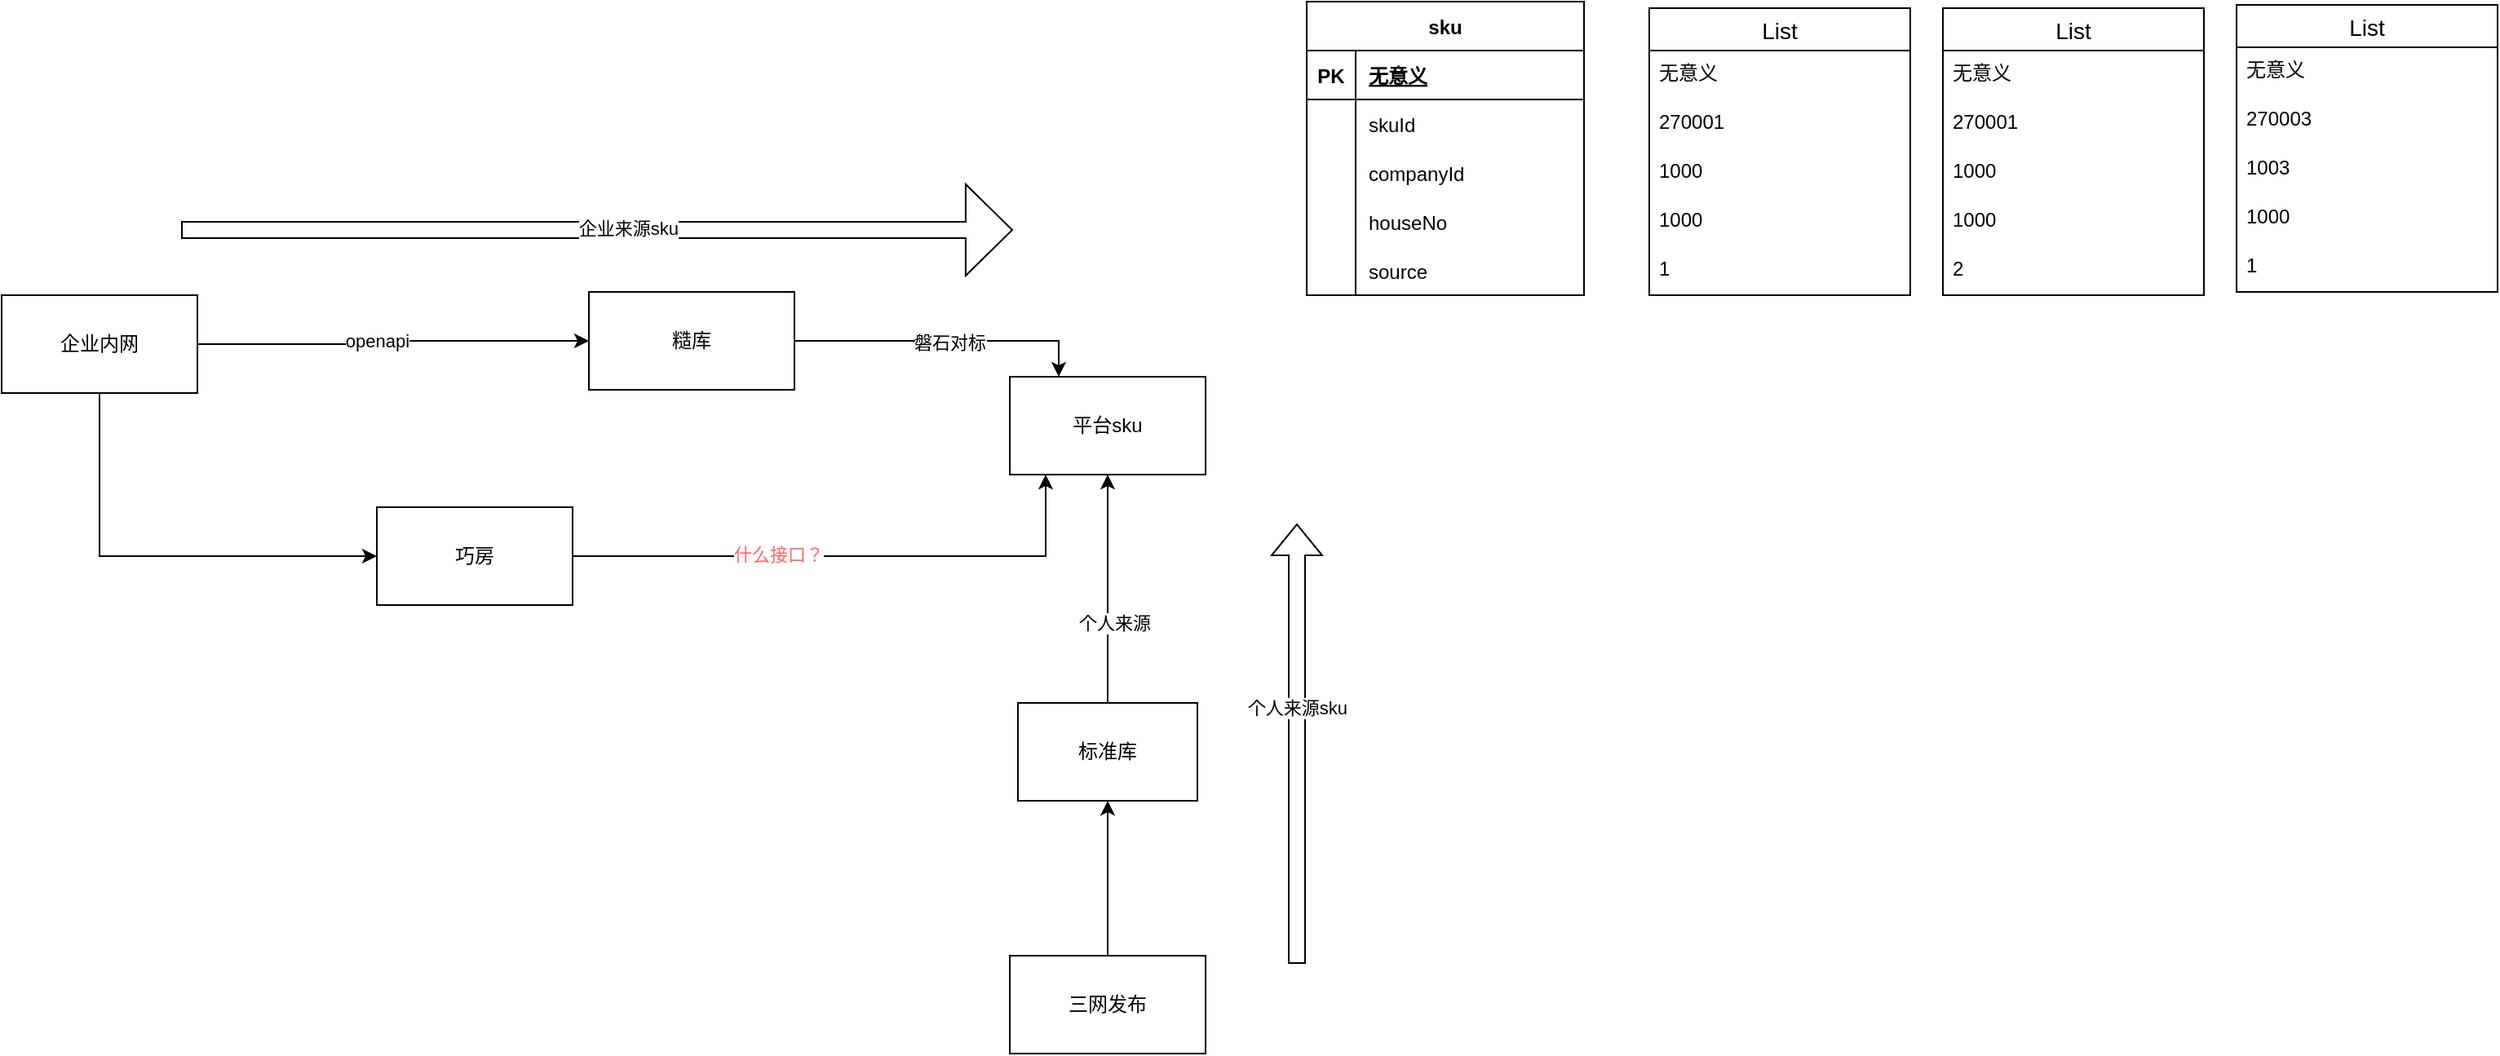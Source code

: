 <mxfile version="20.5.3" type="github">
  <diagram id="P7JamYWp7NVOv1stkI_S" name="Page-1">
    <mxGraphModel dx="1210" dy="769" grid="1" gridSize="10" guides="1" tooltips="1" connect="1" arrows="1" fold="1" page="1" pageScale="1" pageWidth="827" pageHeight="1169" math="0" shadow="0">
      <root>
        <mxCell id="0" />
        <mxCell id="1" parent="0" />
        <mxCell id="owkmpuubnjTbK1H9jRby-1" value="平台sku" style="rounded=0;whiteSpace=wrap;html=1;" vertex="1" parent="1">
          <mxGeometry x="618" y="250" width="120" height="60" as="geometry" />
        </mxCell>
        <mxCell id="owkmpuubnjTbK1H9jRby-61" style="edgeStyle=orthogonalEdgeStyle;rounded=0;orthogonalLoop=1;jettySize=auto;html=1;entryX=0.25;entryY=0;entryDx=0;entryDy=0;fontColor=#000000;" edge="1" parent="1" source="owkmpuubnjTbK1H9jRby-2" target="owkmpuubnjTbK1H9jRby-1">
          <mxGeometry relative="1" as="geometry" />
        </mxCell>
        <mxCell id="owkmpuubnjTbK1H9jRby-62" value="磐石对标" style="edgeLabel;html=1;align=center;verticalAlign=middle;resizable=0;points=[];fontColor=#000000;" vertex="1" connectable="0" parent="owkmpuubnjTbK1H9jRby-61">
          <mxGeometry x="0.031" y="-1" relative="1" as="geometry">
            <mxPoint as="offset" />
          </mxGeometry>
        </mxCell>
        <mxCell id="owkmpuubnjTbK1H9jRby-2" value="糙库" style="rounded=0;whiteSpace=wrap;html=1;" vertex="1" parent="1">
          <mxGeometry x="360" y="198" width="126" height="60" as="geometry" />
        </mxCell>
        <mxCell id="owkmpuubnjTbK1H9jRby-5" style="edgeStyle=orthogonalEdgeStyle;rounded=0;orthogonalLoop=1;jettySize=auto;html=1;entryX=0;entryY=0.5;entryDx=0;entryDy=0;exitX=0.5;exitY=1;exitDx=0;exitDy=0;" edge="1" parent="1" source="owkmpuubnjTbK1H9jRby-3" target="owkmpuubnjTbK1H9jRby-4">
          <mxGeometry relative="1" as="geometry" />
        </mxCell>
        <mxCell id="owkmpuubnjTbK1H9jRby-64" style="edgeStyle=orthogonalEdgeStyle;rounded=0;orthogonalLoop=1;jettySize=auto;html=1;exitX=1;exitY=0.5;exitDx=0;exitDy=0;entryX=0;entryY=0.5;entryDx=0;entryDy=0;fontColor=#000000;" edge="1" parent="1" source="owkmpuubnjTbK1H9jRby-3" target="owkmpuubnjTbK1H9jRby-2">
          <mxGeometry relative="1" as="geometry" />
        </mxCell>
        <mxCell id="owkmpuubnjTbK1H9jRby-65" value="openapi" style="edgeLabel;html=1;align=center;verticalAlign=middle;resizable=0;points=[];fontColor=#000000;" vertex="1" connectable="0" parent="owkmpuubnjTbK1H9jRby-64">
          <mxGeometry x="0.165" y="-3" relative="1" as="geometry">
            <mxPoint x="-29" y="-3" as="offset" />
          </mxGeometry>
        </mxCell>
        <mxCell id="owkmpuubnjTbK1H9jRby-3" value="企业内网" style="rounded=0;whiteSpace=wrap;html=1;" vertex="1" parent="1">
          <mxGeometry y="200" width="120" height="60" as="geometry" />
        </mxCell>
        <mxCell id="owkmpuubnjTbK1H9jRby-8" style="edgeStyle=orthogonalEdgeStyle;rounded=0;orthogonalLoop=1;jettySize=auto;html=1;exitX=1;exitY=0.5;exitDx=0;exitDy=0;" edge="1" parent="1" source="owkmpuubnjTbK1H9jRby-4">
          <mxGeometry relative="1" as="geometry">
            <mxPoint x="640" y="310" as="targetPoint" />
            <Array as="points">
              <mxPoint x="640" y="360" />
            </Array>
          </mxGeometry>
        </mxCell>
        <mxCell id="owkmpuubnjTbK1H9jRby-9" value="什么接口？" style="edgeLabel;html=1;align=center;verticalAlign=middle;resizable=0;points=[];fontColor=#FF6666;" vertex="1" connectable="0" parent="owkmpuubnjTbK1H9jRby-8">
          <mxGeometry x="-0.263" y="1" relative="1" as="geometry">
            <mxPoint as="offset" />
          </mxGeometry>
        </mxCell>
        <mxCell id="owkmpuubnjTbK1H9jRby-4" value="巧房" style="rounded=0;whiteSpace=wrap;html=1;" vertex="1" parent="1">
          <mxGeometry x="230" y="330" width="120" height="60" as="geometry" />
        </mxCell>
        <mxCell id="owkmpuubnjTbK1H9jRby-16" style="edgeStyle=orthogonalEdgeStyle;rounded=0;orthogonalLoop=1;jettySize=auto;html=1;fontColor=#000000;" edge="1" parent="1" source="owkmpuubnjTbK1H9jRby-13" target="owkmpuubnjTbK1H9jRby-1">
          <mxGeometry relative="1" as="geometry" />
        </mxCell>
        <mxCell id="owkmpuubnjTbK1H9jRby-17" value="个人来源" style="edgeLabel;html=1;align=center;verticalAlign=middle;resizable=0;points=[];fontColor=#000000;" vertex="1" connectable="0" parent="owkmpuubnjTbK1H9jRby-16">
          <mxGeometry x="-0.295" y="-4" relative="1" as="geometry">
            <mxPoint as="offset" />
          </mxGeometry>
        </mxCell>
        <mxCell id="owkmpuubnjTbK1H9jRby-13" value="标准库" style="rounded=0;whiteSpace=wrap;html=1;fontColor=#000000;" vertex="1" parent="1">
          <mxGeometry x="623" y="450" width="110" height="60" as="geometry" />
        </mxCell>
        <mxCell id="owkmpuubnjTbK1H9jRby-14" value="" style="shape=flexArrow;endArrow=classic;html=1;rounded=0;fontColor=#000000;endWidth=45;endSize=9.18;" edge="1" parent="1">
          <mxGeometry width="50" height="50" relative="1" as="geometry">
            <mxPoint x="110" y="160" as="sourcePoint" />
            <mxPoint x="620" y="160" as="targetPoint" />
          </mxGeometry>
        </mxCell>
        <mxCell id="owkmpuubnjTbK1H9jRby-15" value="企业来源sku" style="edgeLabel;html=1;align=center;verticalAlign=middle;resizable=0;points=[];fontColor=#000000;" vertex="1" connectable="0" parent="owkmpuubnjTbK1H9jRby-14">
          <mxGeometry x="0.074" y="1" relative="1" as="geometry">
            <mxPoint as="offset" />
          </mxGeometry>
        </mxCell>
        <mxCell id="owkmpuubnjTbK1H9jRby-19" style="edgeStyle=orthogonalEdgeStyle;rounded=0;orthogonalLoop=1;jettySize=auto;html=1;exitX=0.5;exitY=0;exitDx=0;exitDy=0;entryX=0.5;entryY=1;entryDx=0;entryDy=0;fontColor=#000000;" edge="1" parent="1" source="owkmpuubnjTbK1H9jRby-18" target="owkmpuubnjTbK1H9jRby-13">
          <mxGeometry relative="1" as="geometry" />
        </mxCell>
        <mxCell id="owkmpuubnjTbK1H9jRby-18" value="三网发布" style="rounded=0;whiteSpace=wrap;html=1;fontColor=#000000;" vertex="1" parent="1">
          <mxGeometry x="618" y="605" width="120" height="60" as="geometry" />
        </mxCell>
        <mxCell id="owkmpuubnjTbK1H9jRby-20" value="" style="shape=flexArrow;endArrow=classic;html=1;rounded=0;fontColor=#000000;" edge="1" parent="1">
          <mxGeometry width="50" height="50" relative="1" as="geometry">
            <mxPoint x="794" y="610" as="sourcePoint" />
            <mxPoint x="794" y="340" as="targetPoint" />
          </mxGeometry>
        </mxCell>
        <mxCell id="owkmpuubnjTbK1H9jRby-21" value="个人来源sku" style="edgeLabel;html=1;align=center;verticalAlign=middle;resizable=0;points=[];fontColor=#000000;" vertex="1" connectable="0" parent="owkmpuubnjTbK1H9jRby-20">
          <mxGeometry x="0.163" relative="1" as="geometry">
            <mxPoint as="offset" />
          </mxGeometry>
        </mxCell>
        <mxCell id="owkmpuubnjTbK1H9jRby-22" value="sku" style="shape=table;startSize=30;container=1;collapsible=1;childLayout=tableLayout;fixedRows=1;rowLines=0;fontStyle=1;align=center;resizeLast=1;fontColor=#000000;" vertex="1" parent="1">
          <mxGeometry x="800" y="20" width="170" height="180" as="geometry">
            <mxRectangle x="740" y="30" width="70" height="30" as="alternateBounds" />
          </mxGeometry>
        </mxCell>
        <mxCell id="owkmpuubnjTbK1H9jRby-23" value="" style="shape=tableRow;horizontal=0;startSize=0;swimlaneHead=0;swimlaneBody=0;fillColor=none;collapsible=0;dropTarget=0;points=[[0,0.5],[1,0.5]];portConstraint=eastwest;top=0;left=0;right=0;bottom=1;fontColor=#000000;" vertex="1" parent="owkmpuubnjTbK1H9jRby-22">
          <mxGeometry y="30" width="170" height="30" as="geometry" />
        </mxCell>
        <mxCell id="owkmpuubnjTbK1H9jRby-24" value="PK" style="shape=partialRectangle;connectable=0;fillColor=none;top=0;left=0;bottom=0;right=0;fontStyle=1;overflow=hidden;fontColor=#000000;" vertex="1" parent="owkmpuubnjTbK1H9jRby-23">
          <mxGeometry width="30" height="30" as="geometry">
            <mxRectangle width="30" height="30" as="alternateBounds" />
          </mxGeometry>
        </mxCell>
        <mxCell id="owkmpuubnjTbK1H9jRby-25" value="无意义" style="shape=partialRectangle;connectable=0;fillColor=none;top=0;left=0;bottom=0;right=0;align=left;spacingLeft=6;fontStyle=5;overflow=hidden;fontColor=#000000;" vertex="1" parent="owkmpuubnjTbK1H9jRby-23">
          <mxGeometry x="30" width="140" height="30" as="geometry">
            <mxRectangle width="140" height="30" as="alternateBounds" />
          </mxGeometry>
        </mxCell>
        <mxCell id="owkmpuubnjTbK1H9jRby-55" value="" style="shape=tableRow;horizontal=0;startSize=0;swimlaneHead=0;swimlaneBody=0;fillColor=none;collapsible=0;dropTarget=0;points=[[0,0.5],[1,0.5]];portConstraint=eastwest;top=0;left=0;right=0;bottom=0;fontColor=#000000;" vertex="1" parent="owkmpuubnjTbK1H9jRby-22">
          <mxGeometry y="60" width="170" height="30" as="geometry" />
        </mxCell>
        <mxCell id="owkmpuubnjTbK1H9jRby-56" value="" style="shape=partialRectangle;connectable=0;fillColor=none;top=0;left=0;bottom=0;right=0;editable=1;overflow=hidden;fontColor=#000000;" vertex="1" parent="owkmpuubnjTbK1H9jRby-55">
          <mxGeometry width="30" height="30" as="geometry">
            <mxRectangle width="30" height="30" as="alternateBounds" />
          </mxGeometry>
        </mxCell>
        <mxCell id="owkmpuubnjTbK1H9jRby-57" value="skuId" style="shape=partialRectangle;connectable=0;fillColor=none;top=0;left=0;bottom=0;right=0;align=left;spacingLeft=6;overflow=hidden;fontColor=#000000;" vertex="1" parent="owkmpuubnjTbK1H9jRby-55">
          <mxGeometry x="30" width="140" height="30" as="geometry">
            <mxRectangle width="140" height="30" as="alternateBounds" />
          </mxGeometry>
        </mxCell>
        <mxCell id="owkmpuubnjTbK1H9jRby-26" value="" style="shape=tableRow;horizontal=0;startSize=0;swimlaneHead=0;swimlaneBody=0;fillColor=none;collapsible=0;dropTarget=0;points=[[0,0.5],[1,0.5]];portConstraint=eastwest;top=0;left=0;right=0;bottom=0;fontColor=#000000;" vertex="1" parent="owkmpuubnjTbK1H9jRby-22">
          <mxGeometry y="90" width="170" height="30" as="geometry" />
        </mxCell>
        <mxCell id="owkmpuubnjTbK1H9jRby-27" value="" style="shape=partialRectangle;connectable=0;fillColor=none;top=0;left=0;bottom=0;right=0;editable=1;overflow=hidden;fontColor=#000000;" vertex="1" parent="owkmpuubnjTbK1H9jRby-26">
          <mxGeometry width="30" height="30" as="geometry">
            <mxRectangle width="30" height="30" as="alternateBounds" />
          </mxGeometry>
        </mxCell>
        <mxCell id="owkmpuubnjTbK1H9jRby-28" value="companyId" style="shape=partialRectangle;connectable=0;fillColor=none;top=0;left=0;bottom=0;right=0;align=left;spacingLeft=6;overflow=hidden;fontColor=#000000;" vertex="1" parent="owkmpuubnjTbK1H9jRby-26">
          <mxGeometry x="30" width="140" height="30" as="geometry">
            <mxRectangle width="140" height="30" as="alternateBounds" />
          </mxGeometry>
        </mxCell>
        <mxCell id="owkmpuubnjTbK1H9jRby-29" value="" style="shape=tableRow;horizontal=0;startSize=0;swimlaneHead=0;swimlaneBody=0;fillColor=none;collapsible=0;dropTarget=0;points=[[0,0.5],[1,0.5]];portConstraint=eastwest;top=0;left=0;right=0;bottom=0;fontColor=#000000;" vertex="1" parent="owkmpuubnjTbK1H9jRby-22">
          <mxGeometry y="120" width="170" height="30" as="geometry" />
        </mxCell>
        <mxCell id="owkmpuubnjTbK1H9jRby-30" value="" style="shape=partialRectangle;connectable=0;fillColor=none;top=0;left=0;bottom=0;right=0;editable=1;overflow=hidden;fontColor=#000000;" vertex="1" parent="owkmpuubnjTbK1H9jRby-29">
          <mxGeometry width="30" height="30" as="geometry">
            <mxRectangle width="30" height="30" as="alternateBounds" />
          </mxGeometry>
        </mxCell>
        <mxCell id="owkmpuubnjTbK1H9jRby-31" value="houseNo" style="shape=partialRectangle;connectable=0;fillColor=none;top=0;left=0;bottom=0;right=0;align=left;spacingLeft=6;overflow=hidden;fontColor=#000000;" vertex="1" parent="owkmpuubnjTbK1H9jRby-29">
          <mxGeometry x="30" width="140" height="30" as="geometry">
            <mxRectangle width="140" height="30" as="alternateBounds" />
          </mxGeometry>
        </mxCell>
        <mxCell id="owkmpuubnjTbK1H9jRby-32" value="" style="shape=tableRow;horizontal=0;startSize=0;swimlaneHead=0;swimlaneBody=0;fillColor=none;collapsible=0;dropTarget=0;points=[[0,0.5],[1,0.5]];portConstraint=eastwest;top=0;left=0;right=0;bottom=0;fontColor=#000000;" vertex="1" parent="owkmpuubnjTbK1H9jRby-22">
          <mxGeometry y="150" width="170" height="30" as="geometry" />
        </mxCell>
        <mxCell id="owkmpuubnjTbK1H9jRby-33" value="" style="shape=partialRectangle;connectable=0;fillColor=none;top=0;left=0;bottom=0;right=0;editable=1;overflow=hidden;fontColor=#000000;" vertex="1" parent="owkmpuubnjTbK1H9jRby-32">
          <mxGeometry width="30" height="30" as="geometry">
            <mxRectangle width="30" height="30" as="alternateBounds" />
          </mxGeometry>
        </mxCell>
        <mxCell id="owkmpuubnjTbK1H9jRby-34" value="source" style="shape=partialRectangle;connectable=0;fillColor=none;top=0;left=0;bottom=0;right=0;align=left;spacingLeft=6;overflow=hidden;fontColor=#000000;" vertex="1" parent="owkmpuubnjTbK1H9jRby-32">
          <mxGeometry x="30" width="140" height="30" as="geometry">
            <mxRectangle width="140" height="30" as="alternateBounds" />
          </mxGeometry>
        </mxCell>
        <mxCell id="owkmpuubnjTbK1H9jRby-35" value="List" style="swimlane;fontStyle=0;childLayout=stackLayout;horizontal=1;startSize=26;horizontalStack=0;resizeParent=1;resizeParentMax=0;resizeLast=0;collapsible=1;marginBottom=0;align=center;fontSize=14;fontColor=#000000;" vertex="1" parent="1">
          <mxGeometry x="1010" y="24" width="160" height="176" as="geometry" />
        </mxCell>
        <mxCell id="owkmpuubnjTbK1H9jRby-58" value="无意义" style="text;strokeColor=none;fillColor=none;spacingLeft=4;spacingRight=4;overflow=hidden;rotatable=0;points=[[0,0.5],[1,0.5]];portConstraint=eastwest;fontSize=12;fontColor=#000000;" vertex="1" parent="owkmpuubnjTbK1H9jRby-35">
          <mxGeometry y="26" width="160" height="30" as="geometry" />
        </mxCell>
        <mxCell id="owkmpuubnjTbK1H9jRby-36" value="270001" style="text;strokeColor=none;fillColor=none;spacingLeft=4;spacingRight=4;overflow=hidden;rotatable=0;points=[[0,0.5],[1,0.5]];portConstraint=eastwest;fontSize=12;fontColor=#000000;" vertex="1" parent="owkmpuubnjTbK1H9jRby-35">
          <mxGeometry y="56" width="160" height="30" as="geometry" />
        </mxCell>
        <mxCell id="owkmpuubnjTbK1H9jRby-37" value="1000" style="text;strokeColor=none;fillColor=none;spacingLeft=4;spacingRight=4;overflow=hidden;rotatable=0;points=[[0,0.5],[1,0.5]];portConstraint=eastwest;fontSize=12;fontColor=#000000;" vertex="1" parent="owkmpuubnjTbK1H9jRby-35">
          <mxGeometry y="86" width="160" height="30" as="geometry" />
        </mxCell>
        <mxCell id="owkmpuubnjTbK1H9jRby-38" value="1000" style="text;strokeColor=none;fillColor=none;spacingLeft=4;spacingRight=4;overflow=hidden;rotatable=0;points=[[0,0.5],[1,0.5]];portConstraint=eastwest;fontSize=12;fontColor=#000000;" vertex="1" parent="owkmpuubnjTbK1H9jRby-35">
          <mxGeometry y="116" width="160" height="30" as="geometry" />
        </mxCell>
        <mxCell id="owkmpuubnjTbK1H9jRby-45" value="1" style="text;strokeColor=none;fillColor=none;spacingLeft=4;spacingRight=4;overflow=hidden;rotatable=0;points=[[0,0.5],[1,0.5]];portConstraint=eastwest;fontSize=12;fontColor=#000000;" vertex="1" parent="owkmpuubnjTbK1H9jRby-35">
          <mxGeometry y="146" width="160" height="30" as="geometry" />
        </mxCell>
        <mxCell id="owkmpuubnjTbK1H9jRby-39" value="List" style="swimlane;fontStyle=0;childLayout=stackLayout;horizontal=1;startSize=26;horizontalStack=0;resizeParent=1;resizeParentMax=0;resizeLast=0;collapsible=1;marginBottom=0;align=center;fontSize=14;fontColor=#000000;" vertex="1" parent="1">
          <mxGeometry x="1190" y="24" width="160" height="176" as="geometry" />
        </mxCell>
        <mxCell id="owkmpuubnjTbK1H9jRby-59" value="无意义" style="text;strokeColor=none;fillColor=none;spacingLeft=4;spacingRight=4;overflow=hidden;rotatable=0;points=[[0,0.5],[1,0.5]];portConstraint=eastwest;fontSize=12;fontColor=#000000;" vertex="1" parent="owkmpuubnjTbK1H9jRby-39">
          <mxGeometry y="26" width="160" height="30" as="geometry" />
        </mxCell>
        <mxCell id="owkmpuubnjTbK1H9jRby-40" value="270001" style="text;strokeColor=none;fillColor=none;spacingLeft=4;spacingRight=4;overflow=hidden;rotatable=0;points=[[0,0.5],[1,0.5]];portConstraint=eastwest;fontSize=12;fontColor=#000000;" vertex="1" parent="owkmpuubnjTbK1H9jRby-39">
          <mxGeometry y="56" width="160" height="30" as="geometry" />
        </mxCell>
        <mxCell id="owkmpuubnjTbK1H9jRby-41" value="1000" style="text;strokeColor=none;fillColor=none;spacingLeft=4;spacingRight=4;overflow=hidden;rotatable=0;points=[[0,0.5],[1,0.5]];portConstraint=eastwest;fontSize=12;fontColor=#000000;" vertex="1" parent="owkmpuubnjTbK1H9jRby-39">
          <mxGeometry y="86" width="160" height="30" as="geometry" />
        </mxCell>
        <mxCell id="owkmpuubnjTbK1H9jRby-42" value="1000" style="text;strokeColor=none;fillColor=none;spacingLeft=4;spacingRight=4;overflow=hidden;rotatable=0;points=[[0,0.5],[1,0.5]];portConstraint=eastwest;fontSize=12;fontColor=#000000;" vertex="1" parent="owkmpuubnjTbK1H9jRby-39">
          <mxGeometry y="116" width="160" height="30" as="geometry" />
        </mxCell>
        <mxCell id="owkmpuubnjTbK1H9jRby-46" value="2" style="text;strokeColor=none;fillColor=none;spacingLeft=4;spacingRight=4;overflow=hidden;rotatable=0;points=[[0,0.5],[1,0.5]];portConstraint=eastwest;fontSize=12;fontColor=#000000;" vertex="1" parent="owkmpuubnjTbK1H9jRby-39">
          <mxGeometry y="146" width="160" height="30" as="geometry" />
        </mxCell>
        <mxCell id="owkmpuubnjTbK1H9jRby-47" value="List" style="swimlane;fontStyle=0;childLayout=stackLayout;horizontal=1;startSize=26;horizontalStack=0;resizeParent=1;resizeParentMax=0;resizeLast=0;collapsible=1;marginBottom=0;align=center;fontSize=14;fontColor=#000000;" vertex="1" parent="1">
          <mxGeometry x="1370" y="22" width="160" height="176" as="geometry" />
        </mxCell>
        <mxCell id="owkmpuubnjTbK1H9jRby-60" value="无意义" style="text;strokeColor=none;fillColor=none;spacingLeft=4;spacingRight=4;overflow=hidden;rotatable=0;points=[[0,0.5],[1,0.5]];portConstraint=eastwest;fontSize=12;fontColor=#000000;" vertex="1" parent="owkmpuubnjTbK1H9jRby-47">
          <mxGeometry y="26" width="160" height="30" as="geometry" />
        </mxCell>
        <mxCell id="owkmpuubnjTbK1H9jRby-48" value="270003" style="text;strokeColor=none;fillColor=none;spacingLeft=4;spacingRight=4;overflow=hidden;rotatable=0;points=[[0,0.5],[1,0.5]];portConstraint=eastwest;fontSize=12;fontColor=#000000;" vertex="1" parent="owkmpuubnjTbK1H9jRby-47">
          <mxGeometry y="56" width="160" height="30" as="geometry" />
        </mxCell>
        <mxCell id="owkmpuubnjTbK1H9jRby-49" value="1003" style="text;strokeColor=none;fillColor=none;spacingLeft=4;spacingRight=4;overflow=hidden;rotatable=0;points=[[0,0.5],[1,0.5]];portConstraint=eastwest;fontSize=12;fontColor=#000000;" vertex="1" parent="owkmpuubnjTbK1H9jRby-47">
          <mxGeometry y="86" width="160" height="30" as="geometry" />
        </mxCell>
        <mxCell id="owkmpuubnjTbK1H9jRby-50" value="1000" style="text;strokeColor=none;fillColor=none;spacingLeft=4;spacingRight=4;overflow=hidden;rotatable=0;points=[[0,0.5],[1,0.5]];portConstraint=eastwest;fontSize=12;fontColor=#000000;" vertex="1" parent="owkmpuubnjTbK1H9jRby-47">
          <mxGeometry y="116" width="160" height="30" as="geometry" />
        </mxCell>
        <mxCell id="owkmpuubnjTbK1H9jRby-51" value="1" style="text;strokeColor=none;fillColor=none;spacingLeft=4;spacingRight=4;overflow=hidden;rotatable=0;points=[[0,0.5],[1,0.5]];portConstraint=eastwest;fontSize=12;fontColor=#000000;" vertex="1" parent="owkmpuubnjTbK1H9jRby-47">
          <mxGeometry y="146" width="160" height="30" as="geometry" />
        </mxCell>
      </root>
    </mxGraphModel>
  </diagram>
</mxfile>
